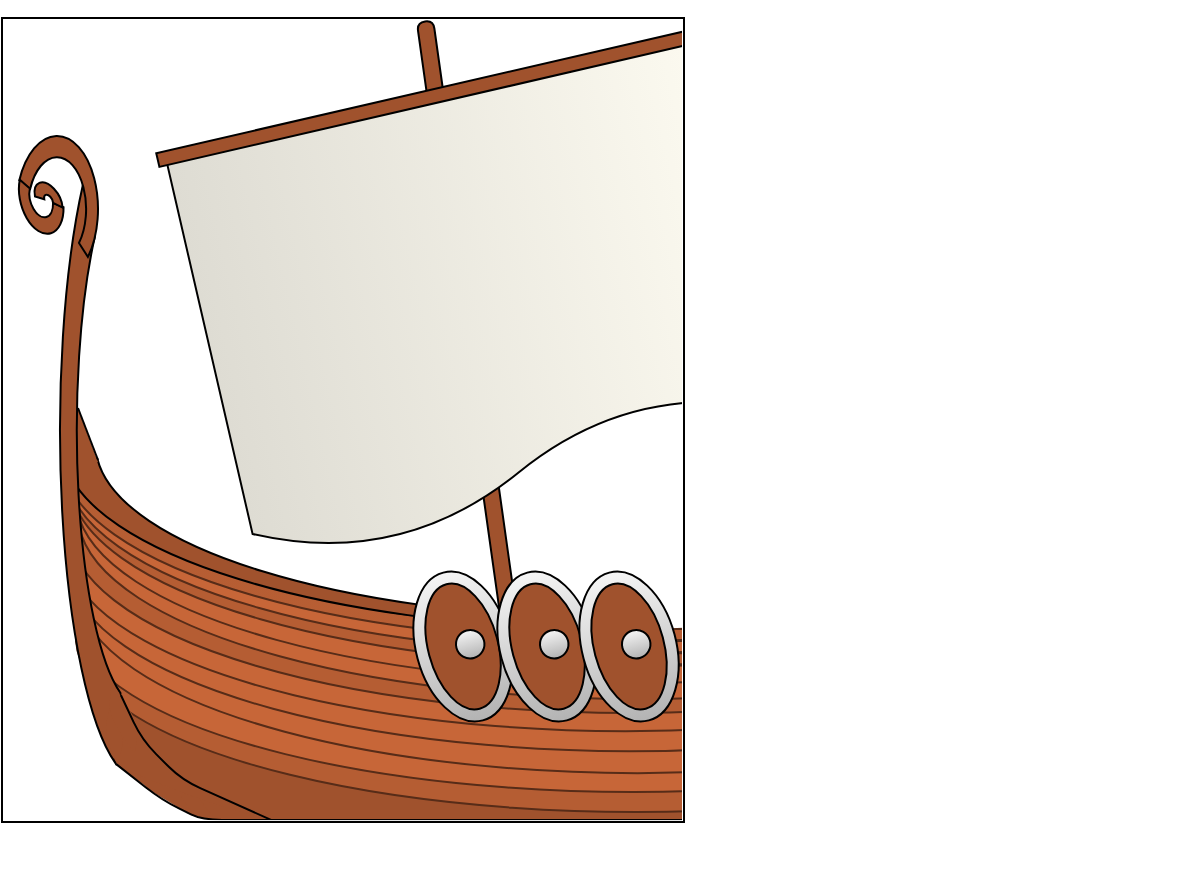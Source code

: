 <mxfile version="24.7.16">
  <diagram id="nTHABIDmOGN04ilHHgoW" name="ship">
    <mxGraphModel grid="1" page="1" gridSize="10" guides="1" tooltips="1" connect="1" arrows="1" fold="1" pageScale="1" pageWidth="1200" pageHeight="900" math="0" shadow="0">
      <root>
        <mxCell id="0" />
        <mxCell id="1" parent="0" />
        <mxCell id="DEscGV2OVwaq_Q9umfHp-78" value="" style="shape=parallelogram;html=1;strokeWidth=2;perimeter=parallelogramPerimeter;whiteSpace=wrap;rounded=1;arcSize=12;size=0.55;shadow=0;sketch=0;fillColor=#A0522D;gradientDirection=east;rotation=267;strokeColor=none;" vertex="1" parent="1">
          <mxGeometry x="290" y="419.55" width="38" height="26.45" as="geometry" />
        </mxCell>
        <mxCell id="DEscGV2OVwaq_Q9umfHp-77" value="" style="shape=parallelogram;html=1;strokeWidth=2;perimeter=parallelogramPerimeter;whiteSpace=wrap;rounded=1;arcSize=12;size=0.55;shadow=0;sketch=0;fillColor=#A0522D;gradientDirection=east;rotation=263;strokeColor=none;" vertex="1" parent="1">
          <mxGeometry x="304" y="429.55" width="38" height="26.45" as="geometry" />
        </mxCell>
        <mxCell id="DEscGV2OVwaq_Q9umfHp-76" value="" style="shape=parallelogram;html=1;strokeWidth=2;perimeter=parallelogramPerimeter;whiteSpace=wrap;rounded=1;arcSize=12;size=0.55;shadow=0;sketch=0;fillColor=#A0522D;gradientDirection=east;rotation=-125;strokeColor=none;" vertex="1" parent="1">
          <mxGeometry x="330" y="440" width="38" height="26.45" as="geometry" />
        </mxCell>
        <mxCell id="DEscGV2OVwaq_Q9umfHp-75" value="" style="shape=parallelogram;html=1;strokeWidth=2;perimeter=parallelogramPerimeter;whiteSpace=wrap;rounded=1;arcSize=12;size=0.55;shadow=0;sketch=0;fillColor=#A0522D;gradientDirection=east;rotation=-125;strokeColor=none;" vertex="1" parent="1">
          <mxGeometry x="338.8" y="440.34" width="38" height="26.45" as="geometry" />
        </mxCell>
        <mxCell id="DEscGV2OVwaq_Q9umfHp-59" value="" style="shape=dataStorage;whiteSpace=wrap;html=1;fixedSize=1;shadow=0;sketch=0;strokeColor=none;strokeWidth=1;fillColor=#A0522D;gradientDirection=east;rotation=-86;size=30.08;fontColor=#ffffff;" vertex="1" parent="1">
          <mxGeometry x="423.71" y="279.68" width="67.37" height="321.02" as="geometry" />
        </mxCell>
        <mxCell id="DEscGV2OVwaq_Q9umfHp-48" value="" style="verticalLabelPosition=bottom;verticalAlign=top;html=1;shape=mxgraph.basic.partConcEllipse;startAngle=0.465;endAngle=0.747;arcWidth=0.12;fillColor=#B55D33;fontColor=#ffffff;strokeColor=#572C18;" vertex="1" parent="1">
          <mxGeometry x="277" y="281.98" width="560" height="174.02" as="geometry" />
        </mxCell>
        <mxCell id="DEscGV2OVwaq_Q9umfHp-58" value="" style="shape=delay;whiteSpace=wrap;html=1;sketch=0;strokeColor=default;fillColor=#a0522d;fontColor=#ffffff;verticalAlign=top;strokeWidth=1;rotation=352;direction=north;" vertex="1" parent="1">
          <mxGeometry x="471.76" y="59.03" width="8.25" height="350.06" as="geometry" />
        </mxCell>
        <mxCell id="DEscGV2OVwaq_Q9umfHp-47" value="" style="verticalLabelPosition=bottom;verticalAlign=top;html=1;shape=mxgraph.basic.partConcEllipse;startAngle=0.467;endAngle=0.747;arcWidth=0.12;fillColor=#C76638;fontColor=#ffffff;strokeColor=#572C18;" vertex="1" parent="1">
          <mxGeometry x="276" y="271.98" width="560" height="174.02" as="geometry" />
        </mxCell>
        <mxCell id="DEscGV2OVwaq_Q9umfHp-42" value="" style="verticalLabelPosition=bottom;verticalAlign=top;html=1;shape=mxgraph.basic.partConcEllipse;startAngle=0.471;endAngle=0.747;arcWidth=0.12;fillColor=#C76638;fontColor=#ffffff;strokeColor=#572C18;" vertex="1" parent="1">
          <mxGeometry x="278" y="252" width="560" height="184.55" as="geometry" />
        </mxCell>
        <mxCell id="DEscGV2OVwaq_Q9umfHp-40" value="" style="verticalLabelPosition=bottom;verticalAlign=top;html=1;shape=mxgraph.basic.partConcEllipse;startAngle=0.473;endAngle=0.747;arcWidth=0.12;fillColor=#C76638;fontColor=#ffffff;strokeColor=#572C18;" vertex="1" parent="1">
          <mxGeometry x="274" y="241" width="560" height="184.55" as="geometry" />
        </mxCell>
        <mxCell id="DEscGV2OVwaq_Q9umfHp-41" value="" style="verticalLabelPosition=bottom;verticalAlign=top;html=1;shape=mxgraph.basic.partConcEllipse;startAngle=0.474;endAngle=0.728;arcWidth=0.12;fillColor=#C76638;fontColor=#ffffff;strokeColor=#572C18;" vertex="1" parent="1">
          <mxGeometry x="272" y="231" width="560" height="184.55" as="geometry" />
        </mxCell>
        <mxCell id="DEscGV2OVwaq_Q9umfHp-44" value="" style="verticalLabelPosition=bottom;verticalAlign=top;html=1;shape=mxgraph.basic.partConcEllipse;startAngle=0.477;endAngle=0.756;arcWidth=0.12;fillColor=#B55D33;fontColor=#ffffff;strokeColor=#572C18;" vertex="1" parent="1">
          <mxGeometry x="274" y="221.95" width="560" height="184.55" as="geometry" />
        </mxCell>
        <mxCell id="DEscGV2OVwaq_Q9umfHp-46" value="" style="verticalLabelPosition=bottom;verticalAlign=top;html=1;shape=mxgraph.basic.partConcEllipse;startAngle=0.481;endAngle=0.74;arcWidth=0.09;fillColor=#C76638;fontColor=#ffffff;strokeColor=#572C18;" vertex="1" parent="1">
          <mxGeometry x="278" y="214.95" width="560" height="184.55" as="geometry" />
        </mxCell>
        <mxCell id="DEscGV2OVwaq_Q9umfHp-45" value="" style="verticalLabelPosition=bottom;verticalAlign=top;html=1;shape=mxgraph.basic.partConcEllipse;startAngle=0.482;endAngle=0.74;arcWidth=0.09;fillColor=#C76638;fontColor=#ffffff;strokeColor=#572C18;" vertex="1" parent="1">
          <mxGeometry x="277" y="206.95" width="560" height="184.55" as="geometry" />
        </mxCell>
        <mxCell id="DEscGV2OVwaq_Q9umfHp-35" value="" style="verticalLabelPosition=bottom;verticalAlign=top;html=1;shape=mxgraph.basic.partConcEllipse;startAngle=0.483;endAngle=0.747;arcWidth=0.06;fillColor=#B55D33;fontColor=#ffffff;strokeColor=#572C18;" vertex="1" parent="1">
          <mxGeometry x="274" y="198" width="560" height="184.55" as="geometry" />
        </mxCell>
        <mxCell id="DEscGV2OVwaq_Q9umfHp-34" value="" style="verticalLabelPosition=bottom;verticalAlign=top;html=1;shape=mxgraph.basic.partConcEllipse;startAngle=0.481;endAngle=0.747;arcWidth=0.06;fillColor=#C76638;fontColor=#ffffff;strokeColor=#572C18;" vertex="1" parent="1">
          <mxGeometry x="272" y="192" width="560" height="184.55" as="geometry" />
        </mxCell>
        <mxCell id="DEscGV2OVwaq_Q9umfHp-33" value="" style="verticalLabelPosition=bottom;verticalAlign=top;html=1;shape=mxgraph.basic.partConcEllipse;startAngle=0.481;endAngle=0.747;arcWidth=0.06;fillColor=#B55D33;fontColor=#ffffff;strokeColor=#572C18;gradientDirection=east;gradientColor=#BA5F34;" vertex="1" parent="1">
          <mxGeometry x="270" y="186" width="560" height="184.55" as="geometry" />
        </mxCell>
        <mxCell id="DEscGV2OVwaq_Q9umfHp-20" value="" style="verticalLabelPosition=bottom;verticalAlign=top;html=1;shape=mxgraph.basic.partConcEllipse;startAngle=0.503;endAngle=0.737;arcWidth=0.06;fillColor=#a0522d;fontColor=#ffffff;strokeColor=default;" vertex="1" parent="1">
          <mxGeometry x="270" y="180" width="560" height="184.55" as="geometry" />
        </mxCell>
        <mxCell id="DEscGV2OVwaq_Q9umfHp-53" value="" style="verticalLabelPosition=bottom;verticalAlign=top;html=1;shape=mxgraph.basic.orthogonal_triangle;strokeColor=none;fillColor=#a0522d;fontColor=#ffffff;sketch=0;" vertex="1" parent="1">
          <mxGeometry x="276" y="249" width="12" height="31.98" as="geometry" />
        </mxCell>
        <mxCell id="DEscGV2OVwaq_Q9umfHp-19" value="" style="verticalLabelPosition=bottom;verticalAlign=top;html=1;shape=mxgraph.basic.partConcEllipse;startAngle=0.55;endAngle=0.874;arcWidth=0.21;fillColor=#a0522d;fontColor=#ffffff;strokeColor=default;sketch=0;strokeWidth=1;" vertex="1" parent="1">
          <mxGeometry x="269" y="90" width="80" height="350" as="geometry" />
        </mxCell>
        <mxCell id="DEscGV2OVwaq_Q9umfHp-54" value="" style="endArrow=none;html=1;rounded=0;entryX=0.033;entryY=0.549;entryDx=0;entryDy=0;entryPerimeter=0;exitX=0.12;exitY=0.473;exitDx=0;exitDy=0;exitPerimeter=0;fillColor=#a0522d;strokeColor=default;sketch=0;" edge="1" parent="1">
          <mxGeometry width="50" height="50" relative="1" as="geometry">
            <mxPoint x="278" y="254" as="sourcePoint" />
            <mxPoint x="288" y="280" as="targetPoint" />
          </mxGeometry>
        </mxCell>
        <mxCell id="DEscGV2OVwaq_Q9umfHp-24" value="" style="group;rotation=-15;sketch=0;strokeColor=none;" vertex="1" connectable="0" parent="1">
          <mxGeometry x="447" y="335" width="47.05" height="76.5" as="geometry" />
        </mxCell>
        <mxCell id="DEscGV2OVwaq_Q9umfHp-21" value="" style="verticalLabelPosition=bottom;verticalAlign=top;html=1;shape=mxgraph.basic.donut;dx=30;fillColor=#a0522d;fontColor=#ffffff;strokeColor=default;rotation=-15;sketch=0;" vertex="1" parent="DEscGV2OVwaq_Q9umfHp-24">
          <mxGeometry x="3" y="5" width="41.748" height="67.171" as="geometry" />
        </mxCell>
        <mxCell id="DEscGV2OVwaq_Q9umfHp-22" value="" style="ellipse;whiteSpace=wrap;html=1;aspect=fixed;fillColor=#f5f5f5;gradientColor=#b3b3b3;strokeColor=default;rotation=-15;sketch=0;" vertex="1" parent="DEscGV2OVwaq_Q9umfHp-24">
          <mxGeometry x="20" y="30" width="14.23" height="14.23" as="geometry" />
        </mxCell>
        <mxCell id="DEscGV2OVwaq_Q9umfHp-23" value="" style="verticalLabelPosition=bottom;verticalAlign=top;html=1;shape=mxgraph.basic.donut;dx=6.05;fillColor=#f5f5f5;gradientColor=#b3b3b3;strokeColor=default;rotation=-15;sketch=0;" vertex="1" parent="DEscGV2OVwaq_Q9umfHp-24">
          <mxGeometry width="47.05" height="76.5" as="geometry" />
        </mxCell>
        <mxCell id="DEscGV2OVwaq_Q9umfHp-25" value="" style="group;rotation=-15;sketch=0;strokeColor=none;" vertex="1" connectable="0" parent="1">
          <mxGeometry x="489" y="335" width="47.05" height="76.5" as="geometry" />
        </mxCell>
        <mxCell id="DEscGV2OVwaq_Q9umfHp-26" value="" style="verticalLabelPosition=bottom;verticalAlign=top;html=1;shape=mxgraph.basic.donut;dx=30;fillColor=#a0522d;fontColor=#ffffff;strokeColor=none;rotation=-15;sketch=0;" vertex="1" parent="DEscGV2OVwaq_Q9umfHp-25">
          <mxGeometry x="3" y="5" width="41.748" height="67.171" as="geometry" />
        </mxCell>
        <mxCell id="DEscGV2OVwaq_Q9umfHp-27" value="" style="ellipse;whiteSpace=wrap;html=1;aspect=fixed;fillColor=#f5f5f5;gradientColor=#b3b3b3;strokeColor=default;rotation=-15;sketch=0;" vertex="1" parent="DEscGV2OVwaq_Q9umfHp-25">
          <mxGeometry x="20" y="30" width="14.23" height="14.23" as="geometry" />
        </mxCell>
        <mxCell id="DEscGV2OVwaq_Q9umfHp-28" value="" style="verticalLabelPosition=bottom;verticalAlign=top;html=1;shape=mxgraph.basic.donut;dx=6.05;fillColor=#f5f5f5;gradientColor=#b3b3b3;strokeColor=default;rotation=-15;sketch=0;" vertex="1" parent="DEscGV2OVwaq_Q9umfHp-25">
          <mxGeometry width="47.05" height="76.5" as="geometry" />
        </mxCell>
        <mxCell id="DEscGV2OVwaq_Q9umfHp-55" value="" style="shape=document;whiteSpace=wrap;html=1;boundedLbl=1;strokeColor=default;fillColor=#DEDCD3;size=0.174;rotation=347;shadow=0;sketch=0;gradientDirection=east;gradientColor=#FCFAF0;strokeWidth=1;" vertex="1" parent="1">
          <mxGeometry x="342" y="94" width="273.01" height="213.05" as="geometry" />
        </mxCell>
        <mxCell id="DEscGV2OVwaq_Q9umfHp-11" value="" style="verticalLabelPosition=bottom;verticalAlign=top;html=1;shape=mxgraph.basic.rect;fillColor2=none;strokeWidth=1;size=20;indent=5;rotation=77;fillColor=#a0522d;fontColor=#ffffff;strokeColor=default;sketch=0;" vertex="1" parent="1">
          <mxGeometry x="450.83" y="-41.48" width="6.99" height="280" as="geometry" />
        </mxCell>
        <mxCell id="DEscGV2OVwaq_Q9umfHp-29" value="" style="group;rotation=-15;sketch=0;strokeColor=none;" vertex="1" connectable="0" parent="1">
          <mxGeometry x="530" y="335" width="47.05" height="76.5" as="geometry" />
        </mxCell>
        <mxCell id="DEscGV2OVwaq_Q9umfHp-30" value="" style="verticalLabelPosition=bottom;verticalAlign=top;html=1;shape=mxgraph.basic.donut;dx=30;fillColor=#a0522d;fontColor=#ffffff;strokeColor=none;rotation=-15;sketch=0;" vertex="1" parent="DEscGV2OVwaq_Q9umfHp-29">
          <mxGeometry x="3" y="5" width="41.748" height="67.171" as="geometry" />
        </mxCell>
        <mxCell id="DEscGV2OVwaq_Q9umfHp-31" value="" style="ellipse;whiteSpace=wrap;html=1;aspect=fixed;fillColor=#f5f5f5;gradientColor=#b3b3b3;strokeColor=default;rotation=-15;sketch=0;" vertex="1" parent="DEscGV2OVwaq_Q9umfHp-29">
          <mxGeometry x="20" y="30" width="14.23" height="14.23" as="geometry" />
        </mxCell>
        <mxCell id="DEscGV2OVwaq_Q9umfHp-32" value="" style="verticalLabelPosition=bottom;verticalAlign=top;html=1;shape=mxgraph.basic.donut;dx=6.05;fillColor=#f5f5f5;gradientColor=#b3b3b3;strokeColor=default;rotation=-15;sketch=0;" vertex="1" parent="DEscGV2OVwaq_Q9umfHp-29">
          <mxGeometry width="47.05" height="76.5" as="geometry" />
        </mxCell>
        <mxCell id="DEscGV2OVwaq_Q9umfHp-64" value="" style="shape=parallelogram;html=1;strokeWidth=2;perimeter=parallelogramPerimeter;whiteSpace=wrap;rounded=1;arcSize=12;size=0.55;shadow=0;sketch=0;fillColor=#A0522D;gradientDirection=east;rotation=-75;strokeColor=none;" vertex="1" parent="1">
          <mxGeometry x="281" y="412" width="30" height="10.91" as="geometry" />
        </mxCell>
        <mxCell id="DEscGV2OVwaq_Q9umfHp-65" value="" style="shape=parallelogram;html=1;strokeWidth=2;perimeter=parallelogramPerimeter;whiteSpace=wrap;rounded=1;arcSize=12;size=0.55;shadow=0;sketch=0;fillColor=#A0522D;gradientDirection=east;rotation=-85;strokeColor=none;" vertex="1" parent="1">
          <mxGeometry x="282.72" y="401.84" width="35.96" height="15" as="geometry" />
        </mxCell>
        <mxCell id="DEscGV2OVwaq_Q9umfHp-70" value="" style="endArrow=none;html=1;shadow=0;sketch=0;strokeColor=default;strokeWidth=1;entryX=0;entryY=0.75;entryDx=0;entryDy=0;rounded=1;exitX=0.381;exitY=0.879;exitDx=0;exitDy=0;exitPerimeter=0;" edge="1" parent="1" source="DEscGV2OVwaq_Q9umfHp-19" target="DEscGV2OVwaq_Q9umfHp-61">
          <mxGeometry width="50" height="50" relative="1" as="geometry">
            <mxPoint x="301" y="400" as="sourcePoint" />
            <mxPoint x="480" y="370" as="targetPoint" />
            <Array as="points">
              <mxPoint x="310" y="420" />
              <mxPoint x="330" y="440" />
            </Array>
          </mxGeometry>
        </mxCell>
        <mxCell id="DEscGV2OVwaq_Q9umfHp-71" value="" style="endArrow=none;html=1;shadow=0;sketch=0;strokeColor=default;strokeWidth=1;exitX=0.349;exitY=0.977;exitDx=0;exitDy=0;rounded=1;exitPerimeter=0;entryX=-0.002;entryY=0.211;entryDx=0;entryDy=0;entryPerimeter=0;" edge="1" parent="1" source="DEscGV2OVwaq_Q9umfHp-19" target="DEscGV2OVwaq_Q9umfHp-61">
          <mxGeometry width="50" height="50" relative="1" as="geometry">
            <mxPoint x="309.354" y="408.02" as="sourcePoint" />
            <mxPoint x="380" y="460" as="targetPoint" />
            <Array as="points">
              <mxPoint x="320" y="450" />
              <mxPoint x="340" y="460" />
            </Array>
          </mxGeometry>
        </mxCell>
        <mxCell id="DEscGV2OVwaq_Q9umfHp-61" value="" style="rounded=0;whiteSpace=wrap;html=1;shadow=0;sketch=0;strokeWidth=1;gradientDirection=east;strokeColor=none;rotation=90;" vertex="1" parent="1">
          <mxGeometry x="456.53" y="282.54" width="27.98" height="383" as="geometry" />
        </mxCell>
        <mxCell id="DEscGV2OVwaq_Q9umfHp-60" value="" style="rounded=0;whiteSpace=wrap;html=1;shadow=0;sketch=0;strokeWidth=1;gradientDirection=east;strokeColor=none;" vertex="1" parent="1">
          <mxGeometry x="580" y="50" width="60" height="430" as="geometry" />
        </mxCell>
        <mxCell id="DEscGV2OVwaq_Q9umfHp-80" value="" style="rounded=0;whiteSpace=wrap;html=1;shadow=0;sketch=0;strokeColor=default;strokeWidth=1;fillColor=none;gradientColor=none;gradientDirection=east;" vertex="1" parent="1">
          <mxGeometry x="240" y="59" width="341" height="402" as="geometry" />
        </mxCell>
        <mxCell id="DEscGV2OVwaq_Q9umfHp-85" value="" style="verticalLabelPosition=bottom;verticalAlign=top;html=1;shape=mxgraph.basic.partConcEllipse;startAngle=0.814;endAngle=0.364;arcWidth=0.29;shadow=0;sketch=0;strokeColor=default;strokeWidth=1;fillColor=#a0522d;gradientDirection=east;fontColor=#ffffff;" vertex="1" parent="1">
          <mxGeometry x="247" y="118" width="41" height="73" as="geometry" />
        </mxCell>
        <mxCell id="DEscGV2OVwaq_Q9umfHp-89" value="" style="verticalLabelPosition=bottom;verticalAlign=top;html=1;shape=mxgraph.basic.partConcEllipse;startAngle=0.814;endAngle=0.364;arcWidth=0.47;shadow=0;sketch=0;strokeColor=default;strokeWidth=1;fillColor=#a0522d;gradientDirection=east;rotation=-195;fontColor=#ffffff;" vertex="1" parent="1">
          <mxGeometry x="249.11" y="131.22" width="21" height="36.1" as="geometry" />
        </mxCell>
        <mxCell id="DEscGV2OVwaq_Q9umfHp-90" value="" style="verticalLabelPosition=bottom;verticalAlign=top;html=1;shape=mxgraph.basic.partConcEllipse;startAngle=0.836;endAngle=0.364;arcWidth=0.68;shadow=0;sketch=0;strokeColor=default;strokeWidth=1;fillColor=#a0522d;gradientDirection=east;rotation=-30;fontColor=#ffffff;" vertex="1" parent="1">
          <mxGeometry x="257.61" y="140.28" width="11.39" height="19.99" as="geometry" />
        </mxCell>
      </root>
    </mxGraphModel>
  </diagram>
</mxfile>
